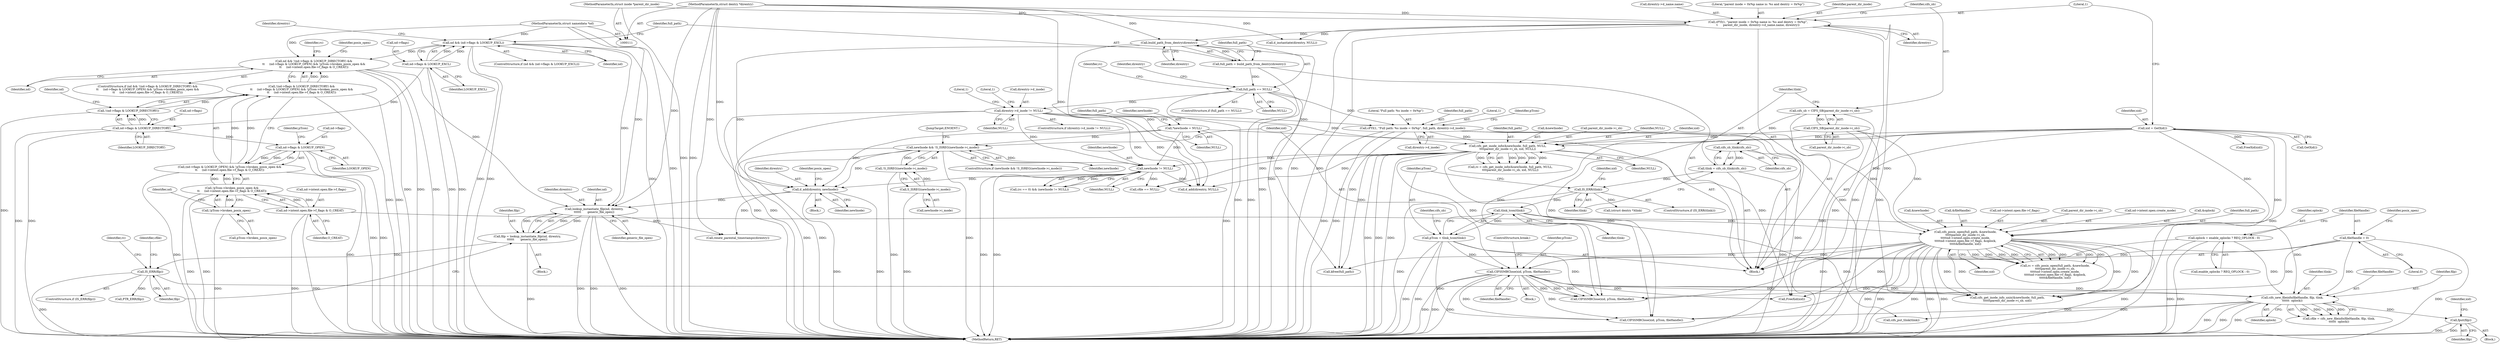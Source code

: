 digraph "0_linux_88d7d4e4a439f32acc56a6d860e415ee71d3df08@pointer" {
"1000449" [label="(Call,fput(filp))"];
"1000439" [label="(Call,cifs_new_fileinfo(fileHandle, filp, tlink,\n\t\t\t\t\t\t  oplock))"];
"1000129" [label="(Call,fileHandle = 0)"];
"1000360" [label="(Call,CIFSSMBClose(xid, pTcon, fileHandle))"];
"1000319" [label="(Call,cifs_posix_open(full_path, &newInode,\n\t\t\t\t\tparent_dir_inode->i_sb,\n\t\t\t\t\tnd->intent.open.create_mode,\n\t\t\t\t\tnd->intent.open.file->f_flags, &oplock,\n\t\t\t\t\t&fileHandle, xid))"];
"1000272" [label="(Call,cFYI(1, \"Full path: %s inode = 0x%p\", full_path, direntry->d_inode))"];
"1000248" [label="(Call,full_path == NULL)"];
"1000243" [label="(Call,full_path = build_path_from_dentry(direntry))"];
"1000245" [label="(Call,build_path_from_dentry(direntry))"];
"1000152" [label="(Call,cFYI(1, \"parent inode = 0x%p name is: %s and dentry = 0x%p\",\n\t      parent_dir_inode, direntry->d_name.name, direntry))"];
"1000112" [label="(MethodParameterIn,struct inode *parent_dir_inode)"];
"1000113" [label="(MethodParameterIn,struct dentry *direntry)"];
"1000258" [label="(Call,direntry->d_inode != NULL)"];
"1000164" [label="(Call,CIFS_SB(parent_dir_inode->i_sb))"];
"1000305" [label="(Call,nd->intent.open.file->f_flags & O_CREAT)"];
"1000149" [label="(Call,xid = GetXid())"];
"1000182" [label="(Call,pTcon = tlink_tcon(tlink))"];
"1000184" [label="(Call,tlink_tcon(tlink))"];
"1000173" [label="(Call,IS_ERR(tlink))"];
"1000168" [label="(Call,tlink = cifs_sb_tlink(cifs_sb))"];
"1000170" [label="(Call,cifs_sb_tlink(cifs_sb))"];
"1000162" [label="(Call,cifs_sb = CIFS_SB(parent_dir_inode->i_sb))"];
"1000425" [label="(Call,IS_ERR(filp))"];
"1000418" [label="(Call,filp = lookup_instantiate_filp(nd, direntry,\n\t\t\t\t\t\t       generic_file_open))"];
"1000420" [label="(Call,lookup_instantiate_filp(nd, direntry,\n\t\t\t\t\t\t       generic_file_open))"];
"1000285" [label="(Call,nd && !(nd->flags & LOOKUP_DIRECTORY) &&\n\t\t     (nd->flags & LOOKUP_OPEN) && !pTcon->broken_posix_open &&\n\t\t     (nd->intent.open.file->f_flags & O_CREAT))"];
"1000228" [label="(Call,nd && (nd->flags & LOOKUP_EXCL))"];
"1000114" [label="(MethodParameterIn,struct nameidata *nd)"];
"1000230" [label="(Call,nd->flags & LOOKUP_EXCL)"];
"1000287" [label="(Call,!(nd->flags & LOOKUP_DIRECTORY) &&\n\t\t     (nd->flags & LOOKUP_OPEN) && !pTcon->broken_posix_open &&\n\t\t     (nd->intent.open.file->f_flags & O_CREAT))"];
"1000288" [label="(Call,!(nd->flags & LOOKUP_DIRECTORY))"];
"1000289" [label="(Call,nd->flags & LOOKUP_DIRECTORY)"];
"1000294" [label="(Call,(nd->flags & LOOKUP_OPEN) && !pTcon->broken_posix_open &&\n\t\t     (nd->intent.open.file->f_flags & O_CREAT))"];
"1000295" [label="(Call,nd->flags & LOOKUP_OPEN)"];
"1000300" [label="(Call,!pTcon->broken_posix_open &&\n\t\t     (nd->intent.open.file->f_flags & O_CREAT))"];
"1000301" [label="(Call,!pTcon->broken_posix_open)"];
"1000412" [label="(Call,d_add(direntry, newInode))"];
"1000141" [label="(Call,*newInode = NULL)"];
"1000408" [label="(Call,newInode != NULL)"];
"1000352" [label="(Call,newInode && !S_ISREG(newInode->i_mode))"];
"1000354" [label="(Call,!S_ISREG(newInode->i_mode))"];
"1000355" [label="(Call,S_ISREG(newInode->i_mode))"];
"1000393" [label="(Call,cifs_get_inode_info(&newInode, full_path, NULL,\n\t\t\t\tparent_dir_inode->i_sb, xid, NULL))"];
"1000122" [label="(Call,oplock = enable_oplocks ? REQ_OPLOCK : 0)"];
"1000177" [label="(Identifier,xid)"];
"1000243" [label="(Call,full_path = build_path_from_dentry(direntry))"];
"1000112" [label="(MethodParameterIn,struct inode *parent_dir_inode)"];
"1000231" [label="(Call,nd->flags)"];
"1000229" [label="(Identifier,nd)"];
"1000355" [label="(Call,S_ISREG(newInode->i_mode))"];
"1000494" [label="(Call,cifs_put_tlink(tlink))"];
"1000321" [label="(Call,&newInode)"];
"1000170" [label="(Call,cifs_sb_tlink(cifs_sb))"];
"1000114" [label="(MethodParameterIn,struct nameidata *nd)"];
"1000452" [label="(Identifier,xid)"];
"1000284" [label="(ControlStructure,if (nd && !(nd->flags & LOOKUP_DIRECTORY) &&\n\t\t     (nd->flags & LOOKUP_OPEN) && !pTcon->broken_posix_open &&\n\t\t     (nd->intent.open.file->f_flags & O_CREAT)))"];
"1000152" [label="(Call,cFYI(1, \"parent inode = 0x%p name is: %s and dentry = 0x%p\",\n\t      parent_dir_inode, direntry->d_name.name, direntry))"];
"1000432" [label="(Call,CIFSSMBClose(xid, pTcon, fileHandle))"];
"1000249" [label="(Identifier,full_path)"];
"1000442" [label="(Identifier,tlink)"];
"1000262" [label="(Identifier,NULL)"];
"1000344" [label="(Call,&fileHandle)"];
"1000404" [label="(Call,(rc == 0) && (newInode != NULL))"];
"1000171" [label="(Identifier,cifs_sb)"];
"1000413" [label="(Identifier,direntry)"];
"1000246" [label="(Identifier,direntry)"];
"1000129" [label="(Call,fileHandle = 0)"];
"1000289" [label="(Call,nd->flags & LOOKUP_DIRECTORY)"];
"1000149" [label="(Call,xid = GetXid())"];
"1000410" [label="(Identifier,NULL)"];
"1000123" [label="(Identifier,oplock)"];
"1000305" [label="(Call,nd->intent.open.file->f_flags & O_CREAT)"];
"1000134" [label="(Identifier,posix_open)"];
"1000161" [label="(Identifier,direntry)"];
"1000228" [label="(Call,nd && (nd->flags & LOOKUP_EXCL))"];
"1000259" [label="(Call,direntry->d_inode)"];
"1000234" [label="(Identifier,LOOKUP_EXCL)"];
"1000422" [label="(Identifier,direntry)"];
"1000317" [label="(Call,rc = cifs_posix_open(full_path, &newInode,\n\t\t\t\t\tparent_dir_inode->i_sb,\n\t\t\t\t\tnd->intent.open.create_mode,\n\t\t\t\t\tnd->intent.open.file->f_flags, &oplock,\n\t\t\t\t\t&fileHandle, xid))"];
"1000356" [label="(Call,newInode->i_mode)"];
"1000333" [label="(Call,nd->intent.open.file->f_flags)"];
"1000124" [label="(Call,enable_oplocks ? REQ_OPLOCK : 0)"];
"1000319" [label="(Call,cifs_posix_open(full_path, &newInode,\n\t\t\t\t\tparent_dir_inode->i_sb,\n\t\t\t\t\tnd->intent.open.create_mode,\n\t\t\t\t\tnd->intent.open.file->f_flags, &oplock,\n\t\t\t\t\t&fileHandle, xid))"];
"1000257" [label="(ControlStructure,if (direntry->d_inode != NULL))"];
"1000424" [label="(ControlStructure,if (IS_ERR(filp)))"];
"1000146" [label="(Identifier,full_path)"];
"1000275" [label="(Identifier,full_path)"];
"1000445" [label="(Call,cfile == NULL)"];
"1000394" [label="(Call,&newInode)"];
"1000176" [label="(Call,FreeXid(xid))"];
"1000323" [label="(Call,parent_dir_inode->i_sb)"];
"1000230" [label="(Call,nd->flags & LOOKUP_EXCL)"];
"1000450" [label="(Identifier,filp)"];
"1000310" [label="(Identifier,nd)"];
"1000245" [label="(Call,build_path_from_dentry(direntry))"];
"1000179" [label="(Call,(struct dentry *)tlink)"];
"1000227" [label="(ControlStructure,if (nd && (nd->flags & LOOKUP_EXCL)))"];
"1000393" [label="(Call,cifs_get_inode_info(&newInode, full_path, NULL,\n\t\t\t\tparent_dir_inode->i_sb, xid, NULL))"];
"1000501" [label="(MethodReturn,RET)"];
"1000303" [label="(Identifier,pTcon)"];
"1000173" [label="(Call,IS_ERR(tlink))"];
"1000451" [label="(Call,CIFSSMBClose(xid, pTcon, fileHandle))"];
"1000398" [label="(Call,parent_dir_inode->i_sb)"];
"1000419" [label="(Identifier,filp)"];
"1000352" [label="(Call,newInode && !S_ISREG(newInode->i_mode))"];
"1000287" [label="(Call,!(nd->flags & LOOKUP_DIRECTORY) &&\n\t\t     (nd->flags & LOOKUP_OPEN) && !pTcon->broken_posix_open &&\n\t\t     (nd->intent.open.file->f_flags & O_CREAT))"];
"1000244" [label="(Identifier,full_path)"];
"1000131" [label="(Literal,0)"];
"1000429" [label="(Identifier,rc)"];
"1000190" [label="(Identifier,cifs_sb)"];
"1000440" [label="(Identifier,fileHandle)"];
"1000162" [label="(Call,cifs_sb = CIFS_SB(parent_dir_inode->i_sb))"];
"1000302" [label="(Call,pTcon->broken_posix_open)"];
"1000143" [label="(Identifier,NULL)"];
"1000438" [label="(Identifier,cfile)"];
"1000130" [label="(Identifier,fileHandle)"];
"1000430" [label="(Call,PTR_ERR(filp))"];
"1000285" [label="(Call,nd && !(nd->flags & LOOKUP_DIRECTORY) &&\n\t\t     (nd->flags & LOOKUP_OPEN) && !pTcon->broken_posix_open &&\n\t\t     (nd->intent.open.file->f_flags & O_CREAT))"];
"1000247" [label="(ControlStructure,if (full_path == NULL))"];
"1000184" [label="(Call,tlink_tcon(tlink))"];
"1000141" [label="(Call,*newInode = NULL)"];
"1000250" [label="(Identifier,NULL)"];
"1000460" [label="(Call,renew_parental_timestamps(direntry))"];
"1000172" [label="(ControlStructure,if (IS_ERR(tlink)))"];
"1000301" [label="(Call,!pTcon->broken_posix_open)"];
"1000441" [label="(Identifier,filp)"];
"1000260" [label="(Identifier,direntry)"];
"1000273" [label="(Literal,1)"];
"1000397" [label="(Identifier,NULL)"];
"1000288" [label="(Call,!(nd->flags & LOOKUP_DIRECTORY))"];
"1000122" [label="(Call,oplock = enable_oplocks ? REQ_OPLOCK : 0)"];
"1000183" [label="(Identifier,pTcon)"];
"1000174" [label="(Identifier,tlink)"];
"1000414" [label="(Identifier,newInode)"];
"1000318" [label="(Identifier,rc)"];
"1000270" [label="(Literal,1)"];
"1000363" [label="(Identifier,fileHandle)"];
"1000426" [label="(Identifier,filp)"];
"1000364" [label="(ControlStructure,break;)"];
"1000154" [label="(Literal,\"parent inode = 0x%p name is: %s and dentry = 0x%p\")"];
"1000418" [label="(Call,filp = lookup_instantiate_filp(nd, direntry,\n\t\t\t\t\t\t       generic_file_open))"];
"1000315" [label="(Identifier,O_CREAT)"];
"1000362" [label="(Identifier,pTcon)"];
"1000306" [label="(Call,nd->intent.open.file->f_flags)"];
"1000379" [label="(Identifier,posix_open)"];
"1000411" [label="(Block,)"];
"1000326" [label="(Call,nd->intent.open.create_mode)"];
"1000391" [label="(Call,rc = cifs_get_inode_info(&newInode, full_path, NULL,\n\t\t\t\tparent_dir_inode->i_sb, xid, NULL))"];
"1000492" [label="(Call,kfree(full_path))"];
"1000153" [label="(Literal,1)"];
"1000295" [label="(Call,nd->flags & LOOKUP_OPEN)"];
"1000185" [label="(Identifier,tlink)"];
"1000412" [label="(Call,d_add(direntry, newInode))"];
"1000360" [label="(Call,CIFSSMBClose(xid, pTcon, fileHandle))"];
"1000265" [label="(Literal,1)"];
"1000417" [label="(Block,)"];
"1000155" [label="(Identifier,parent_dir_inode)"];
"1000420" [label="(Call,lookup_instantiate_filp(nd, direntry,\n\t\t\t\t\t\t       generic_file_open))"];
"1000423" [label="(Identifier,generic_file_open)"];
"1000351" [label="(ControlStructure,if (newInode && !S_ISREG(newInode->i_mode)))"];
"1000382" [label="(Call,cifs_get_inode_info_unix(&newInode, full_path,\n\t\t\t\t\t\tparent_dir_inode->i_sb, xid))"];
"1000168" [label="(Call,tlink = cifs_sb_tlink(cifs_sb))"];
"1000297" [label="(Identifier,nd)"];
"1000182" [label="(Call,pTcon = tlink_tcon(tlink))"];
"1000272" [label="(Call,cFYI(1, \"Full path: %s inode = 0x%p\", full_path, direntry->d_inode))"];
"1000258" [label="(Call,direntry->d_inode != NULL)"];
"1000290" [label="(Call,nd->flags)"];
"1000165" [label="(Call,parent_dir_inode->i_sb)"];
"1000346" [label="(Identifier,xid)"];
"1000300" [label="(Call,!pTcon->broken_posix_open &&\n\t\t     (nd->intent.open.file->f_flags & O_CREAT))"];
"1000281" [label="(Identifier,pTcon)"];
"1000164" [label="(Call,CIFS_SB(parent_dir_inode->i_sb))"];
"1000276" [label="(Call,direntry->d_inode)"];
"1000401" [label="(Identifier,xid)"];
"1000299" [label="(Identifier,LOOKUP_OPEN)"];
"1000237" [label="(Identifier,direntry)"];
"1000169" [label="(Identifier,tlink)"];
"1000113" [label="(MethodParameterIn,struct dentry *direntry)"];
"1000296" [label="(Call,nd->flags)"];
"1000274" [label="(Literal,\"Full path: %s inode = 0x%p\")"];
"1000437" [label="(Call,cfile = cifs_new_fileinfo(fileHandle, filp, tlink,\n\t\t\t\t\t\t  oplock))"];
"1000293" [label="(Identifier,LOOKUP_DIRECTORY)"];
"1000448" [label="(Block,)"];
"1000248" [label="(Call,full_path == NULL)"];
"1000496" [label="(Call,FreeXid(xid))"];
"1000365" [label="(JumpTarget,ENOENT:)"];
"1000286" [label="(Identifier,nd)"];
"1000361" [label="(Identifier,xid)"];
"1000408" [label="(Call,newInode != NULL)"];
"1000354" [label="(Call,!S_ISREG(newInode->i_mode))"];
"1000294" [label="(Call,(nd->flags & LOOKUP_OPEN) && !pTcon->broken_posix_open &&\n\t\t     (nd->intent.open.file->f_flags & O_CREAT))"];
"1000425" [label="(Call,IS_ERR(filp))"];
"1000342" [label="(Call,&oplock)"];
"1000151" [label="(Call,GetXid())"];
"1000150" [label="(Identifier,xid)"];
"1000253" [label="(Identifier,rc)"];
"1000236" [label="(Call,d_instantiate(direntry, NULL))"];
"1000477" [label="(Call,d_add(direntry, NULL))"];
"1000115" [label="(Block,)"];
"1000396" [label="(Identifier,full_path)"];
"1000449" [label="(Call,fput(filp))"];
"1000416" [label="(Identifier,posix_open)"];
"1000142" [label="(Identifier,newInode)"];
"1000402" [label="(Identifier,NULL)"];
"1000359" [label="(Block,)"];
"1000439" [label="(Call,cifs_new_fileinfo(fileHandle, filp, tlink,\n\t\t\t\t\t\t  oplock))"];
"1000156" [label="(Call,direntry->d_name.name)"];
"1000353" [label="(Identifier,newInode)"];
"1000421" [label="(Identifier,nd)"];
"1000409" [label="(Identifier,newInode)"];
"1000320" [label="(Identifier,full_path)"];
"1000443" [label="(Identifier,oplock)"];
"1000163" [label="(Identifier,cifs_sb)"];
"1000449" -> "1000448"  [label="AST: "];
"1000449" -> "1000450"  [label="CFG: "];
"1000450" -> "1000449"  [label="AST: "];
"1000452" -> "1000449"  [label="CFG: "];
"1000449" -> "1000501"  [label="DDG: "];
"1000449" -> "1000501"  [label="DDG: "];
"1000439" -> "1000449"  [label="DDG: "];
"1000439" -> "1000437"  [label="AST: "];
"1000439" -> "1000443"  [label="CFG: "];
"1000440" -> "1000439"  [label="AST: "];
"1000441" -> "1000439"  [label="AST: "];
"1000442" -> "1000439"  [label="AST: "];
"1000443" -> "1000439"  [label="AST: "];
"1000437" -> "1000439"  [label="CFG: "];
"1000439" -> "1000501"  [label="DDG: "];
"1000439" -> "1000501"  [label="DDG: "];
"1000439" -> "1000501"  [label="DDG: "];
"1000439" -> "1000437"  [label="DDG: "];
"1000439" -> "1000437"  [label="DDG: "];
"1000439" -> "1000437"  [label="DDG: "];
"1000439" -> "1000437"  [label="DDG: "];
"1000129" -> "1000439"  [label="DDG: "];
"1000360" -> "1000439"  [label="DDG: "];
"1000425" -> "1000439"  [label="DDG: "];
"1000184" -> "1000439"  [label="DDG: "];
"1000122" -> "1000439"  [label="DDG: "];
"1000439" -> "1000451"  [label="DDG: "];
"1000439" -> "1000494"  [label="DDG: "];
"1000129" -> "1000115"  [label="AST: "];
"1000129" -> "1000131"  [label="CFG: "];
"1000130" -> "1000129"  [label="AST: "];
"1000131" -> "1000129"  [label="AST: "];
"1000134" -> "1000129"  [label="CFG: "];
"1000129" -> "1000501"  [label="DDG: "];
"1000129" -> "1000360"  [label="DDG: "];
"1000129" -> "1000432"  [label="DDG: "];
"1000360" -> "1000359"  [label="AST: "];
"1000360" -> "1000363"  [label="CFG: "];
"1000361" -> "1000360"  [label="AST: "];
"1000362" -> "1000360"  [label="AST: "];
"1000363" -> "1000360"  [label="AST: "];
"1000364" -> "1000360"  [label="CFG: "];
"1000360" -> "1000501"  [label="DDG: "];
"1000360" -> "1000501"  [label="DDG: "];
"1000360" -> "1000501"  [label="DDG: "];
"1000319" -> "1000360"  [label="DDG: "];
"1000182" -> "1000360"  [label="DDG: "];
"1000360" -> "1000382"  [label="DDG: "];
"1000360" -> "1000432"  [label="DDG: "];
"1000360" -> "1000432"  [label="DDG: "];
"1000360" -> "1000432"  [label="DDG: "];
"1000360" -> "1000451"  [label="DDG: "];
"1000360" -> "1000451"  [label="DDG: "];
"1000360" -> "1000496"  [label="DDG: "];
"1000319" -> "1000317"  [label="AST: "];
"1000319" -> "1000346"  [label="CFG: "];
"1000320" -> "1000319"  [label="AST: "];
"1000321" -> "1000319"  [label="AST: "];
"1000323" -> "1000319"  [label="AST: "];
"1000326" -> "1000319"  [label="AST: "];
"1000333" -> "1000319"  [label="AST: "];
"1000342" -> "1000319"  [label="AST: "];
"1000344" -> "1000319"  [label="AST: "];
"1000346" -> "1000319"  [label="AST: "];
"1000317" -> "1000319"  [label="CFG: "];
"1000319" -> "1000501"  [label="DDG: "];
"1000319" -> "1000501"  [label="DDG: "];
"1000319" -> "1000501"  [label="DDG: "];
"1000319" -> "1000501"  [label="DDG: "];
"1000319" -> "1000501"  [label="DDG: "];
"1000319" -> "1000501"  [label="DDG: "];
"1000319" -> "1000317"  [label="DDG: "];
"1000319" -> "1000317"  [label="DDG: "];
"1000319" -> "1000317"  [label="DDG: "];
"1000319" -> "1000317"  [label="DDG: "];
"1000319" -> "1000317"  [label="DDG: "];
"1000319" -> "1000317"  [label="DDG: "];
"1000319" -> "1000317"  [label="DDG: "];
"1000319" -> "1000317"  [label="DDG: "];
"1000272" -> "1000319"  [label="DDG: "];
"1000164" -> "1000319"  [label="DDG: "];
"1000305" -> "1000319"  [label="DDG: "];
"1000149" -> "1000319"  [label="DDG: "];
"1000319" -> "1000382"  [label="DDG: "];
"1000319" -> "1000382"  [label="DDG: "];
"1000319" -> "1000382"  [label="DDG: "];
"1000319" -> "1000382"  [label="DDG: "];
"1000319" -> "1000432"  [label="DDG: "];
"1000319" -> "1000451"  [label="DDG: "];
"1000319" -> "1000492"  [label="DDG: "];
"1000319" -> "1000496"  [label="DDG: "];
"1000272" -> "1000115"  [label="AST: "];
"1000272" -> "1000276"  [label="CFG: "];
"1000273" -> "1000272"  [label="AST: "];
"1000274" -> "1000272"  [label="AST: "];
"1000275" -> "1000272"  [label="AST: "];
"1000276" -> "1000272"  [label="AST: "];
"1000281" -> "1000272"  [label="CFG: "];
"1000272" -> "1000501"  [label="DDG: "];
"1000272" -> "1000501"  [label="DDG: "];
"1000248" -> "1000272"  [label="DDG: "];
"1000258" -> "1000272"  [label="DDG: "];
"1000272" -> "1000382"  [label="DDG: "];
"1000272" -> "1000393"  [label="DDG: "];
"1000272" -> "1000492"  [label="DDG: "];
"1000248" -> "1000247"  [label="AST: "];
"1000248" -> "1000250"  [label="CFG: "];
"1000249" -> "1000248"  [label="AST: "];
"1000250" -> "1000248"  [label="AST: "];
"1000253" -> "1000248"  [label="CFG: "];
"1000260" -> "1000248"  [label="CFG: "];
"1000248" -> "1000501"  [label="DDG: "];
"1000248" -> "1000501"  [label="DDG: "];
"1000243" -> "1000248"  [label="DDG: "];
"1000248" -> "1000258"  [label="DDG: "];
"1000248" -> "1000492"  [label="DDG: "];
"1000243" -> "1000115"  [label="AST: "];
"1000243" -> "1000245"  [label="CFG: "];
"1000244" -> "1000243"  [label="AST: "];
"1000245" -> "1000243"  [label="AST: "];
"1000249" -> "1000243"  [label="CFG: "];
"1000243" -> "1000501"  [label="DDG: "];
"1000245" -> "1000243"  [label="DDG: "];
"1000245" -> "1000246"  [label="CFG: "];
"1000246" -> "1000245"  [label="AST: "];
"1000245" -> "1000501"  [label="DDG: "];
"1000152" -> "1000245"  [label="DDG: "];
"1000113" -> "1000245"  [label="DDG: "];
"1000245" -> "1000412"  [label="DDG: "];
"1000245" -> "1000477"  [label="DDG: "];
"1000152" -> "1000115"  [label="AST: "];
"1000152" -> "1000161"  [label="CFG: "];
"1000153" -> "1000152"  [label="AST: "];
"1000154" -> "1000152"  [label="AST: "];
"1000155" -> "1000152"  [label="AST: "];
"1000156" -> "1000152"  [label="AST: "];
"1000161" -> "1000152"  [label="AST: "];
"1000163" -> "1000152"  [label="CFG: "];
"1000152" -> "1000501"  [label="DDG: "];
"1000152" -> "1000501"  [label="DDG: "];
"1000152" -> "1000501"  [label="DDG: "];
"1000152" -> "1000501"  [label="DDG: "];
"1000112" -> "1000152"  [label="DDG: "];
"1000113" -> "1000152"  [label="DDG: "];
"1000152" -> "1000236"  [label="DDG: "];
"1000112" -> "1000111"  [label="AST: "];
"1000112" -> "1000501"  [label="DDG: "];
"1000113" -> "1000111"  [label="AST: "];
"1000113" -> "1000501"  [label="DDG: "];
"1000113" -> "1000236"  [label="DDG: "];
"1000113" -> "1000412"  [label="DDG: "];
"1000113" -> "1000420"  [label="DDG: "];
"1000113" -> "1000460"  [label="DDG: "];
"1000113" -> "1000477"  [label="DDG: "];
"1000258" -> "1000257"  [label="AST: "];
"1000258" -> "1000262"  [label="CFG: "];
"1000259" -> "1000258"  [label="AST: "];
"1000262" -> "1000258"  [label="AST: "];
"1000265" -> "1000258"  [label="CFG: "];
"1000270" -> "1000258"  [label="CFG: "];
"1000258" -> "1000501"  [label="DDG: "];
"1000258" -> "1000501"  [label="DDG: "];
"1000258" -> "1000393"  [label="DDG: "];
"1000258" -> "1000408"  [label="DDG: "];
"1000258" -> "1000445"  [label="DDG: "];
"1000258" -> "1000477"  [label="DDG: "];
"1000164" -> "1000162"  [label="AST: "];
"1000164" -> "1000165"  [label="CFG: "];
"1000165" -> "1000164"  [label="AST: "];
"1000162" -> "1000164"  [label="CFG: "];
"1000164" -> "1000501"  [label="DDG: "];
"1000164" -> "1000162"  [label="DDG: "];
"1000164" -> "1000382"  [label="DDG: "];
"1000164" -> "1000393"  [label="DDG: "];
"1000305" -> "1000300"  [label="AST: "];
"1000305" -> "1000315"  [label="CFG: "];
"1000306" -> "1000305"  [label="AST: "];
"1000315" -> "1000305"  [label="AST: "];
"1000300" -> "1000305"  [label="CFG: "];
"1000305" -> "1000501"  [label="DDG: "];
"1000305" -> "1000501"  [label="DDG: "];
"1000305" -> "1000300"  [label="DDG: "];
"1000305" -> "1000300"  [label="DDG: "];
"1000149" -> "1000115"  [label="AST: "];
"1000149" -> "1000151"  [label="CFG: "];
"1000150" -> "1000149"  [label="AST: "];
"1000151" -> "1000149"  [label="AST: "];
"1000153" -> "1000149"  [label="CFG: "];
"1000149" -> "1000501"  [label="DDG: "];
"1000149" -> "1000176"  [label="DDG: "];
"1000149" -> "1000382"  [label="DDG: "];
"1000149" -> "1000393"  [label="DDG: "];
"1000149" -> "1000432"  [label="DDG: "];
"1000149" -> "1000451"  [label="DDG: "];
"1000149" -> "1000496"  [label="DDG: "];
"1000182" -> "1000115"  [label="AST: "];
"1000182" -> "1000184"  [label="CFG: "];
"1000183" -> "1000182"  [label="AST: "];
"1000184" -> "1000182"  [label="AST: "];
"1000190" -> "1000182"  [label="CFG: "];
"1000182" -> "1000501"  [label="DDG: "];
"1000182" -> "1000501"  [label="DDG: "];
"1000184" -> "1000182"  [label="DDG: "];
"1000182" -> "1000432"  [label="DDG: "];
"1000182" -> "1000451"  [label="DDG: "];
"1000184" -> "1000185"  [label="CFG: "];
"1000185" -> "1000184"  [label="AST: "];
"1000173" -> "1000184"  [label="DDG: "];
"1000184" -> "1000494"  [label="DDG: "];
"1000173" -> "1000172"  [label="AST: "];
"1000173" -> "1000174"  [label="CFG: "];
"1000174" -> "1000173"  [label="AST: "];
"1000177" -> "1000173"  [label="CFG: "];
"1000183" -> "1000173"  [label="CFG: "];
"1000173" -> "1000501"  [label="DDG: "];
"1000168" -> "1000173"  [label="DDG: "];
"1000173" -> "1000179"  [label="DDG: "];
"1000168" -> "1000115"  [label="AST: "];
"1000168" -> "1000170"  [label="CFG: "];
"1000169" -> "1000168"  [label="AST: "];
"1000170" -> "1000168"  [label="AST: "];
"1000174" -> "1000168"  [label="CFG: "];
"1000168" -> "1000501"  [label="DDG: "];
"1000170" -> "1000168"  [label="DDG: "];
"1000170" -> "1000171"  [label="CFG: "];
"1000171" -> "1000170"  [label="AST: "];
"1000170" -> "1000501"  [label="DDG: "];
"1000162" -> "1000170"  [label="DDG: "];
"1000162" -> "1000115"  [label="AST: "];
"1000163" -> "1000162"  [label="AST: "];
"1000169" -> "1000162"  [label="CFG: "];
"1000162" -> "1000501"  [label="DDG: "];
"1000425" -> "1000424"  [label="AST: "];
"1000425" -> "1000426"  [label="CFG: "];
"1000426" -> "1000425"  [label="AST: "];
"1000429" -> "1000425"  [label="CFG: "];
"1000438" -> "1000425"  [label="CFG: "];
"1000425" -> "1000501"  [label="DDG: "];
"1000418" -> "1000425"  [label="DDG: "];
"1000425" -> "1000430"  [label="DDG: "];
"1000418" -> "1000417"  [label="AST: "];
"1000418" -> "1000420"  [label="CFG: "];
"1000419" -> "1000418"  [label="AST: "];
"1000420" -> "1000418"  [label="AST: "];
"1000426" -> "1000418"  [label="CFG: "];
"1000418" -> "1000501"  [label="DDG: "];
"1000420" -> "1000418"  [label="DDG: "];
"1000420" -> "1000418"  [label="DDG: "];
"1000420" -> "1000418"  [label="DDG: "];
"1000420" -> "1000423"  [label="CFG: "];
"1000421" -> "1000420"  [label="AST: "];
"1000422" -> "1000420"  [label="AST: "];
"1000423" -> "1000420"  [label="AST: "];
"1000420" -> "1000501"  [label="DDG: "];
"1000420" -> "1000501"  [label="DDG: "];
"1000420" -> "1000501"  [label="DDG: "];
"1000285" -> "1000420"  [label="DDG: "];
"1000228" -> "1000420"  [label="DDG: "];
"1000114" -> "1000420"  [label="DDG: "];
"1000412" -> "1000420"  [label="DDG: "];
"1000420" -> "1000460"  [label="DDG: "];
"1000285" -> "1000284"  [label="AST: "];
"1000285" -> "1000286"  [label="CFG: "];
"1000285" -> "1000287"  [label="CFG: "];
"1000286" -> "1000285"  [label="AST: "];
"1000287" -> "1000285"  [label="AST: "];
"1000318" -> "1000285"  [label="CFG: "];
"1000379" -> "1000285"  [label="CFG: "];
"1000285" -> "1000501"  [label="DDG: "];
"1000285" -> "1000501"  [label="DDG: "];
"1000285" -> "1000501"  [label="DDG: "];
"1000228" -> "1000285"  [label="DDG: "];
"1000114" -> "1000285"  [label="DDG: "];
"1000287" -> "1000285"  [label="DDG: "];
"1000287" -> "1000285"  [label="DDG: "];
"1000228" -> "1000227"  [label="AST: "];
"1000228" -> "1000229"  [label="CFG: "];
"1000228" -> "1000230"  [label="CFG: "];
"1000229" -> "1000228"  [label="AST: "];
"1000230" -> "1000228"  [label="AST: "];
"1000237" -> "1000228"  [label="CFG: "];
"1000244" -> "1000228"  [label="CFG: "];
"1000228" -> "1000501"  [label="DDG: "];
"1000228" -> "1000501"  [label="DDG: "];
"1000228" -> "1000501"  [label="DDG: "];
"1000114" -> "1000228"  [label="DDG: "];
"1000230" -> "1000228"  [label="DDG: "];
"1000230" -> "1000228"  [label="DDG: "];
"1000114" -> "1000111"  [label="AST: "];
"1000114" -> "1000501"  [label="DDG: "];
"1000230" -> "1000234"  [label="CFG: "];
"1000231" -> "1000230"  [label="AST: "];
"1000234" -> "1000230"  [label="AST: "];
"1000230" -> "1000501"  [label="DDG: "];
"1000230" -> "1000501"  [label="DDG: "];
"1000230" -> "1000289"  [label="DDG: "];
"1000287" -> "1000288"  [label="CFG: "];
"1000287" -> "1000294"  [label="CFG: "];
"1000288" -> "1000287"  [label="AST: "];
"1000294" -> "1000287"  [label="AST: "];
"1000287" -> "1000501"  [label="DDG: "];
"1000287" -> "1000501"  [label="DDG: "];
"1000288" -> "1000287"  [label="DDG: "];
"1000294" -> "1000287"  [label="DDG: "];
"1000294" -> "1000287"  [label="DDG: "];
"1000288" -> "1000289"  [label="CFG: "];
"1000289" -> "1000288"  [label="AST: "];
"1000297" -> "1000288"  [label="CFG: "];
"1000288" -> "1000501"  [label="DDG: "];
"1000289" -> "1000288"  [label="DDG: "];
"1000289" -> "1000288"  [label="DDG: "];
"1000289" -> "1000293"  [label="CFG: "];
"1000290" -> "1000289"  [label="AST: "];
"1000293" -> "1000289"  [label="AST: "];
"1000289" -> "1000501"  [label="DDG: "];
"1000289" -> "1000501"  [label="DDG: "];
"1000289" -> "1000295"  [label="DDG: "];
"1000294" -> "1000295"  [label="CFG: "];
"1000294" -> "1000300"  [label="CFG: "];
"1000295" -> "1000294"  [label="AST: "];
"1000300" -> "1000294"  [label="AST: "];
"1000294" -> "1000501"  [label="DDG: "];
"1000294" -> "1000501"  [label="DDG: "];
"1000295" -> "1000294"  [label="DDG: "];
"1000295" -> "1000294"  [label="DDG: "];
"1000300" -> "1000294"  [label="DDG: "];
"1000300" -> "1000294"  [label="DDG: "];
"1000295" -> "1000299"  [label="CFG: "];
"1000296" -> "1000295"  [label="AST: "];
"1000299" -> "1000295"  [label="AST: "];
"1000303" -> "1000295"  [label="CFG: "];
"1000295" -> "1000501"  [label="DDG: "];
"1000295" -> "1000501"  [label="DDG: "];
"1000300" -> "1000301"  [label="CFG: "];
"1000301" -> "1000300"  [label="AST: "];
"1000300" -> "1000501"  [label="DDG: "];
"1000300" -> "1000501"  [label="DDG: "];
"1000301" -> "1000300"  [label="DDG: "];
"1000301" -> "1000302"  [label="CFG: "];
"1000302" -> "1000301"  [label="AST: "];
"1000310" -> "1000301"  [label="CFG: "];
"1000301" -> "1000501"  [label="DDG: "];
"1000412" -> "1000411"  [label="AST: "];
"1000412" -> "1000414"  [label="CFG: "];
"1000413" -> "1000412"  [label="AST: "];
"1000414" -> "1000412"  [label="AST: "];
"1000416" -> "1000412"  [label="CFG: "];
"1000412" -> "1000501"  [label="DDG: "];
"1000412" -> "1000501"  [label="DDG: "];
"1000141" -> "1000412"  [label="DDG: "];
"1000408" -> "1000412"  [label="DDG: "];
"1000352" -> "1000412"  [label="DDG: "];
"1000412" -> "1000460"  [label="DDG: "];
"1000141" -> "1000115"  [label="AST: "];
"1000141" -> "1000143"  [label="CFG: "];
"1000142" -> "1000141"  [label="AST: "];
"1000143" -> "1000141"  [label="AST: "];
"1000146" -> "1000141"  [label="CFG: "];
"1000141" -> "1000501"  [label="DDG: "];
"1000141" -> "1000352"  [label="DDG: "];
"1000141" -> "1000408"  [label="DDG: "];
"1000408" -> "1000404"  [label="AST: "];
"1000408" -> "1000410"  [label="CFG: "];
"1000409" -> "1000408"  [label="AST: "];
"1000410" -> "1000408"  [label="AST: "];
"1000404" -> "1000408"  [label="CFG: "];
"1000408" -> "1000501"  [label="DDG: "];
"1000408" -> "1000501"  [label="DDG: "];
"1000408" -> "1000404"  [label="DDG: "];
"1000408" -> "1000404"  [label="DDG: "];
"1000352" -> "1000408"  [label="DDG: "];
"1000393" -> "1000408"  [label="DDG: "];
"1000408" -> "1000445"  [label="DDG: "];
"1000408" -> "1000477"  [label="DDG: "];
"1000352" -> "1000351"  [label="AST: "];
"1000352" -> "1000353"  [label="CFG: "];
"1000352" -> "1000354"  [label="CFG: "];
"1000353" -> "1000352"  [label="AST: "];
"1000354" -> "1000352"  [label="AST: "];
"1000361" -> "1000352"  [label="CFG: "];
"1000365" -> "1000352"  [label="CFG: "];
"1000352" -> "1000501"  [label="DDG: "];
"1000352" -> "1000501"  [label="DDG: "];
"1000352" -> "1000501"  [label="DDG: "];
"1000354" -> "1000352"  [label="DDG: "];
"1000354" -> "1000355"  [label="CFG: "];
"1000355" -> "1000354"  [label="AST: "];
"1000354" -> "1000501"  [label="DDG: "];
"1000355" -> "1000354"  [label="DDG: "];
"1000355" -> "1000356"  [label="CFG: "];
"1000356" -> "1000355"  [label="AST: "];
"1000355" -> "1000501"  [label="DDG: "];
"1000393" -> "1000391"  [label="AST: "];
"1000393" -> "1000402"  [label="CFG: "];
"1000394" -> "1000393"  [label="AST: "];
"1000396" -> "1000393"  [label="AST: "];
"1000397" -> "1000393"  [label="AST: "];
"1000398" -> "1000393"  [label="AST: "];
"1000401" -> "1000393"  [label="AST: "];
"1000402" -> "1000393"  [label="AST: "];
"1000391" -> "1000393"  [label="CFG: "];
"1000393" -> "1000501"  [label="DDG: "];
"1000393" -> "1000501"  [label="DDG: "];
"1000393" -> "1000501"  [label="DDG: "];
"1000393" -> "1000391"  [label="DDG: "];
"1000393" -> "1000391"  [label="DDG: "];
"1000393" -> "1000391"  [label="DDG: "];
"1000393" -> "1000391"  [label="DDG: "];
"1000393" -> "1000391"  [label="DDG: "];
"1000393" -> "1000432"  [label="DDG: "];
"1000393" -> "1000445"  [label="DDG: "];
"1000393" -> "1000451"  [label="DDG: "];
"1000393" -> "1000477"  [label="DDG: "];
"1000393" -> "1000492"  [label="DDG: "];
"1000393" -> "1000496"  [label="DDG: "];
"1000122" -> "1000115"  [label="AST: "];
"1000122" -> "1000124"  [label="CFG: "];
"1000123" -> "1000122"  [label="AST: "];
"1000124" -> "1000122"  [label="AST: "];
"1000130" -> "1000122"  [label="CFG: "];
"1000122" -> "1000501"  [label="DDG: "];
"1000122" -> "1000501"  [label="DDG: "];
}
